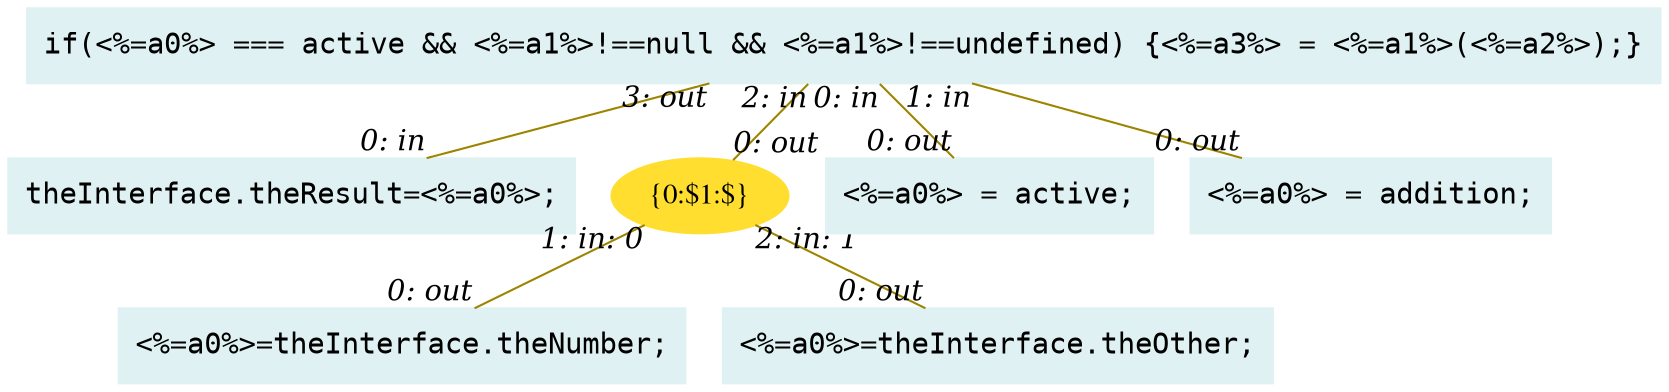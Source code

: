 digraph g{node_763 [shape="box", style="filled", color="#dff1f2", fontname="Courier", label="<%=a0%>=theInterface.theNumber;
" ]
node_765 [shape="box", style="filled", color="#dff1f2", fontname="Courier", label="<%=a0%>=theInterface.theOther;
" ]
node_767 [shape="box", style="filled", color="#dff1f2", fontname="Courier", label="theInterface.theResult=<%=a0%>;
" ]
node_791 [shape="ellipse", style="filled", color="#ffde2f", fontname="Times", label="{0:$1:$}" ]
node_807 [shape="box", style="filled", color="#dff1f2", fontname="Courier", label="<%=a0%> = active;
" ]
node_810 [shape="box", style="filled", color="#dff1f2", fontname="Courier", label="<%=a0%> = addition;
" ]
node_812 [shape="box", style="filled", color="#dff1f2", fontname="Courier", label="if(<%=a0%> === active && <%=a1%>!==null && <%=a1%>!==undefined) {<%=a3%> = <%=a1%>(<%=a2%>);}
" ]
node_812 -> node_807 [dir=none, arrowHead=none, fontname="Times-Italic", arrowsize=1, color="#9d8400", label="",  headlabel="0: out", taillabel="0: in" ]
node_812 -> node_810 [dir=none, arrowHead=none, fontname="Times-Italic", arrowsize=1, color="#9d8400", label="",  headlabel="0: out", taillabel="1: in" ]
node_812 -> node_791 [dir=none, arrowHead=none, fontname="Times-Italic", arrowsize=1, color="#9d8400", label="",  headlabel="0: out", taillabel="2: in" ]
node_791 -> node_763 [dir=none, arrowHead=none, fontname="Times-Italic", arrowsize=1, color="#9d8400", label="",  headlabel="0: out", taillabel="1: in: 0" ]
node_791 -> node_765 [dir=none, arrowHead=none, fontname="Times-Italic", arrowsize=1, color="#9d8400", label="",  headlabel="0: out", taillabel="2: in: 1" ]
node_812 -> node_767 [dir=none, arrowHead=none, fontname="Times-Italic", arrowsize=1, color="#9d8400", label="",  headlabel="0: in", taillabel="3: out" ]
}